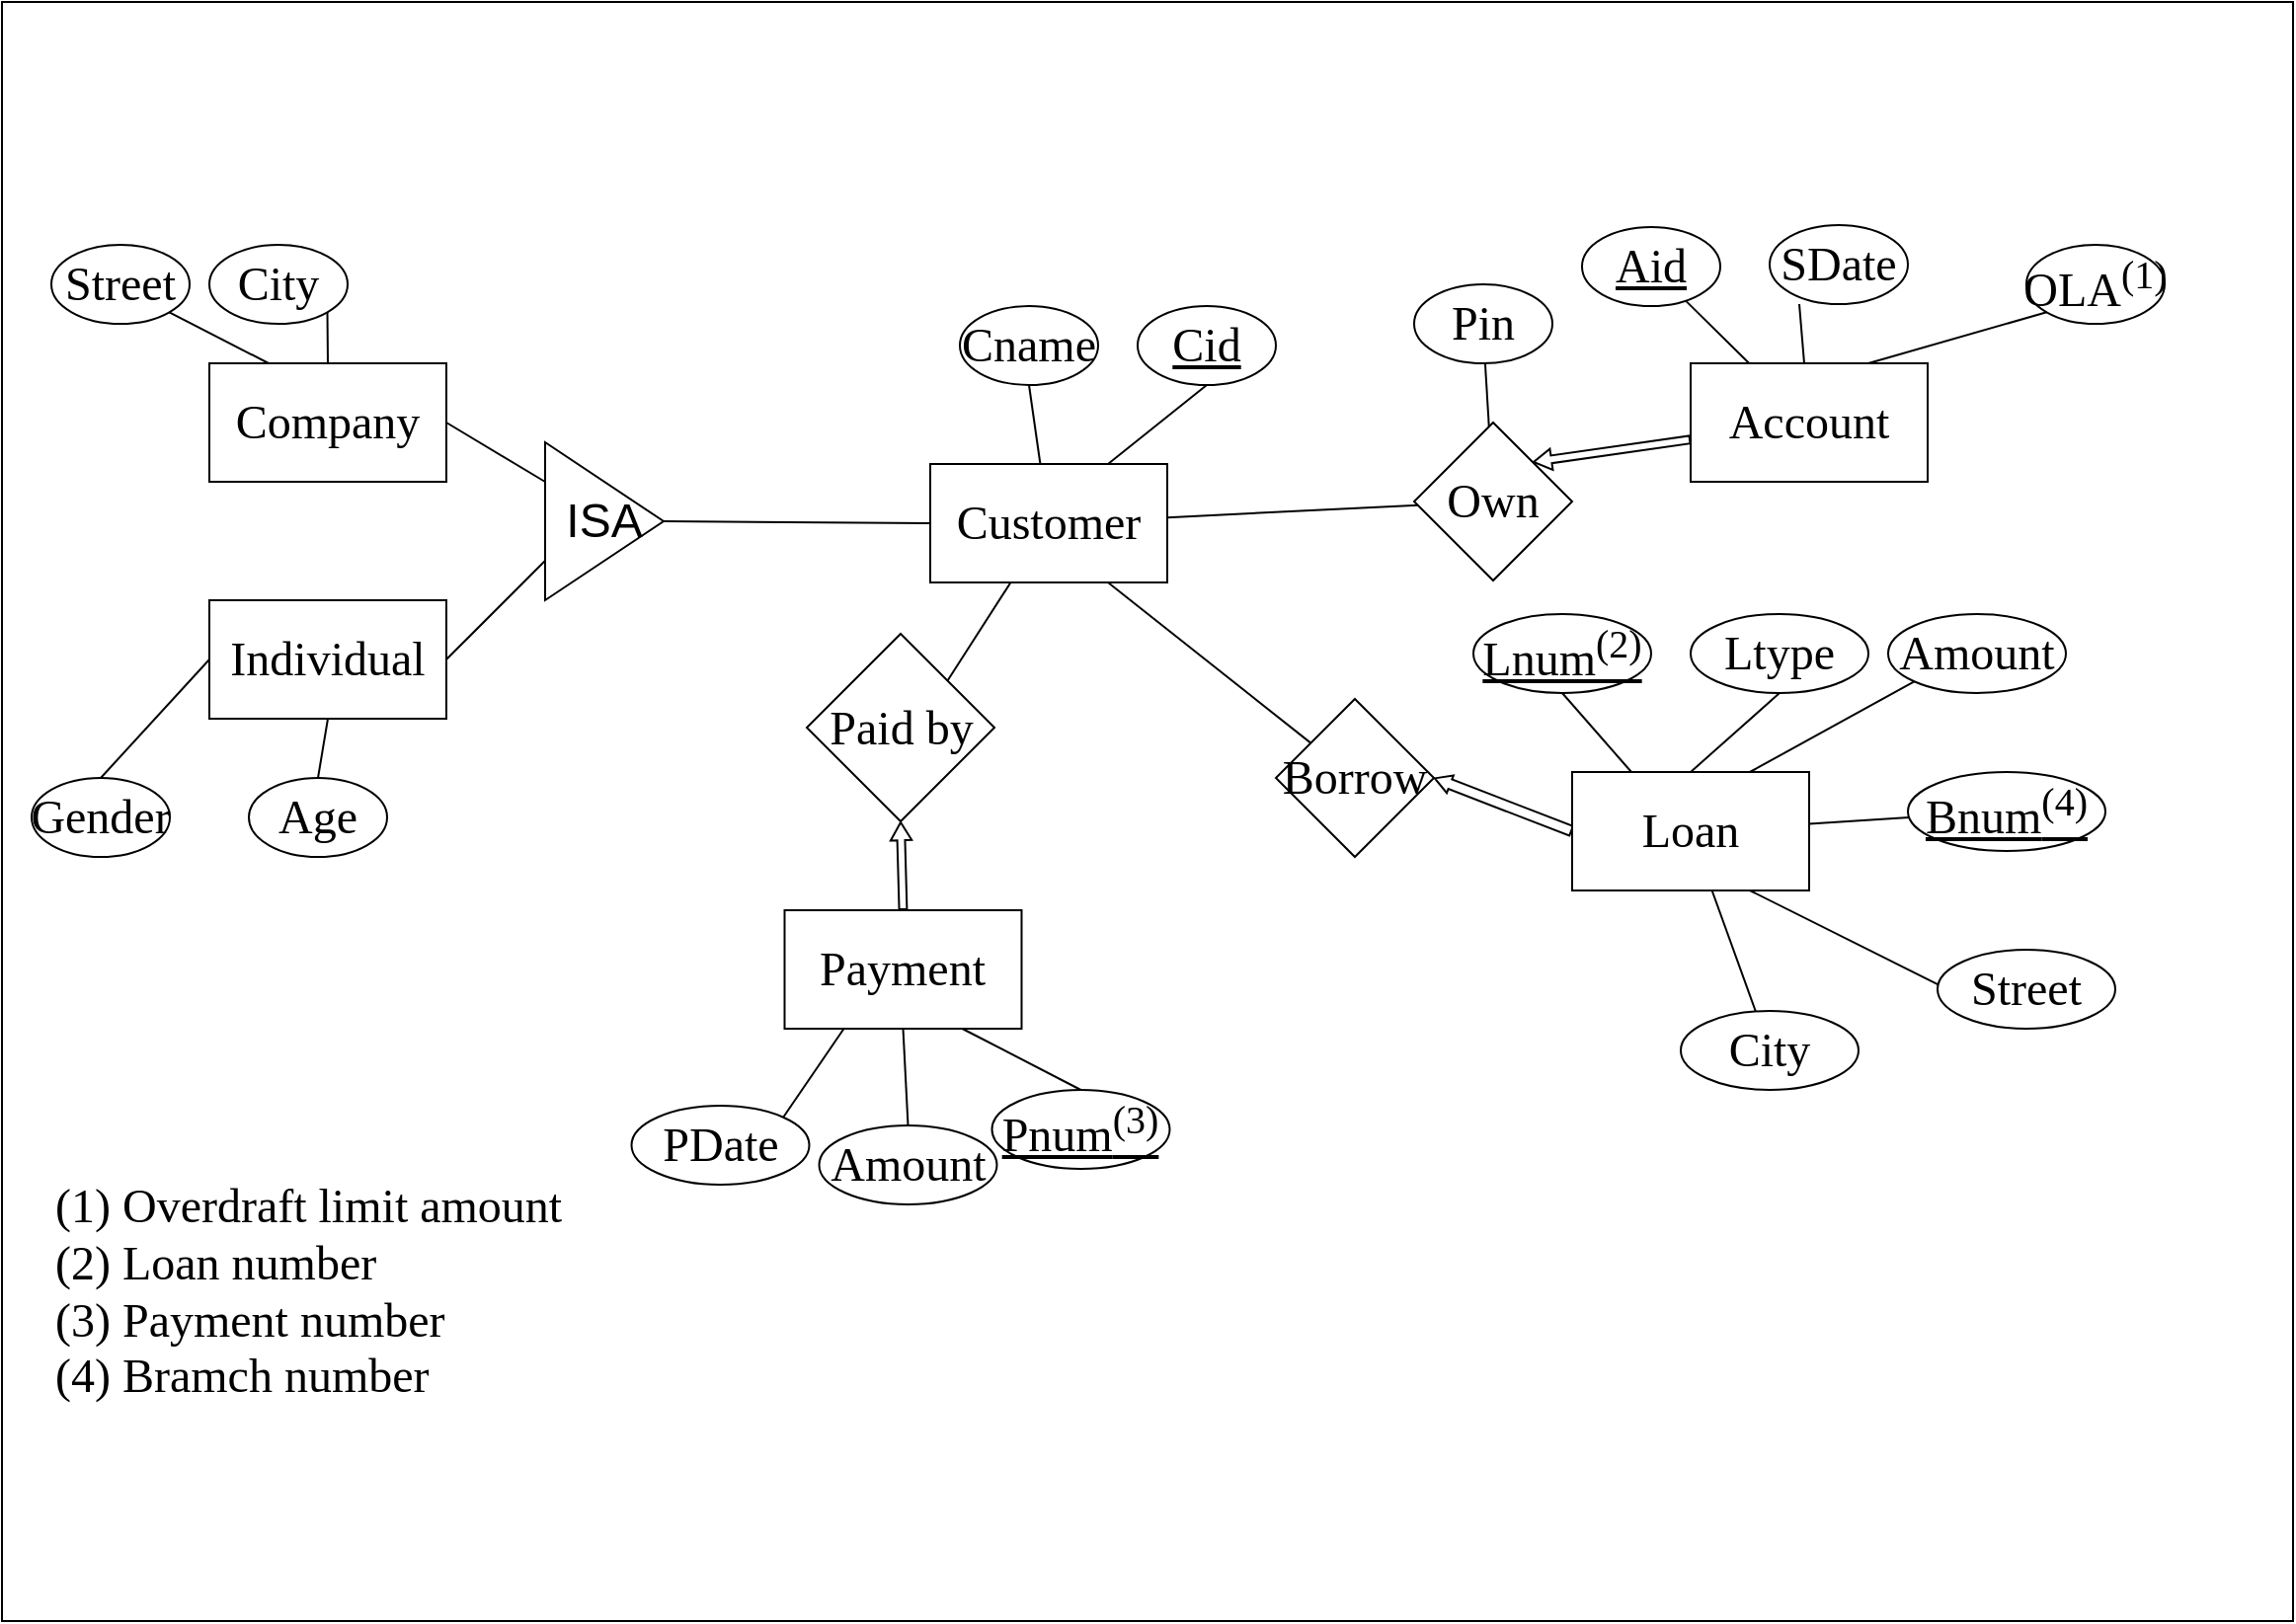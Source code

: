 <mxfile>
    <diagram id="5jWS66OkcI7lht1l4ZPY" name="第 1 页">
        <mxGraphModel dx="819" dy="719" grid="1" gridSize="10" guides="1" tooltips="1" connect="1" arrows="1" fold="1" page="1" pageScale="1" pageWidth="1169" pageHeight="827" math="0" shadow="0">
            <root>
                <mxCell id="0"/>
                <mxCell id="1" parent="0"/>
                <mxCell id="103" value="" style="rounded=0;whiteSpace=wrap;html=1;fontFamily=Times New Roman;fontSize=24;" parent="1" vertex="1">
                    <mxGeometry width="1160" height="820" as="geometry"/>
                </mxCell>
                <mxCell id="100" style="edgeStyle=none;rounded=0;sketch=0;html=1;exitX=0.75;exitY=1;exitDx=0;exitDy=0;strokeColor=default;fontFamily=Times New Roman;fontSize=24;endArrow=none;endFill=0;" parent="1" source="2" target="94" edge="1">
                    <mxGeometry relative="1" as="geometry">
                        <mxPoint x="675" y="409.02" as="sourcePoint"/>
                    </mxGeometry>
                </mxCell>
                <mxCell id="2" value="&lt;font face=&quot;Times New Roman&quot; style=&quot;font-size: 24px;&quot;&gt;Customer&lt;/font&gt;" style="rounded=0;whiteSpace=wrap;html=1;" parent="1" vertex="1">
                    <mxGeometry x="470" y="234" width="120" height="60" as="geometry"/>
                </mxCell>
                <mxCell id="12" value="&lt;font style=&quot;font-size: 24px;&quot;&gt;Individual&lt;/font&gt;" style="rounded=0;whiteSpace=wrap;html=1;fontFamily=Times New Roman;" parent="1" vertex="1">
                    <mxGeometry x="105" y="303" width="120" height="60" as="geometry"/>
                </mxCell>
                <mxCell id="13" value="&lt;span style=&quot;font-size: 24px;&quot;&gt;Company&lt;/span&gt;" style="rounded=0;whiteSpace=wrap;html=1;fontFamily=Times New Roman;" parent="1" vertex="1">
                    <mxGeometry x="105" y="183" width="120" height="60" as="geometry"/>
                </mxCell>
                <mxCell id="14" value="ISA" style="triangle;whiteSpace=wrap;html=1;fontSize=24;rotation=0;horizontal=1;verticalAlign=middle;" parent="1" vertex="1">
                    <mxGeometry x="275" y="223" width="60" height="80" as="geometry"/>
                </mxCell>
                <mxCell id="19" value="" style="endArrow=none;html=1;rounded=0;sketch=0;strokeColor=default;fontFamily=Times New Roman;fontSize=24;entryX=0;entryY=0.25;entryDx=0;entryDy=0;exitX=1;exitY=0.5;exitDx=0;exitDy=0;" parent="1" source="13" target="14" edge="1">
                    <mxGeometry width="50" height="50" relative="1" as="geometry">
                        <mxPoint x="510" y="373" as="sourcePoint"/>
                        <mxPoint x="560" y="323" as="targetPoint"/>
                    </mxGeometry>
                </mxCell>
                <mxCell id="20" value="" style="endArrow=none;html=1;rounded=0;sketch=0;strokeColor=default;fontFamily=Times New Roman;fontSize=24;entryX=0;entryY=0.5;entryDx=0;entryDy=0;exitX=1;exitY=0.5;exitDx=0;exitDy=0;" parent="1" source="14" target="2" edge="1">
                    <mxGeometry width="50" height="50" relative="1" as="geometry">
                        <mxPoint x="415" y="227" as="sourcePoint"/>
                        <mxPoint x="710" y="187" as="targetPoint"/>
                    </mxGeometry>
                </mxCell>
                <mxCell id="21" value="" style="endArrow=none;html=1;rounded=0;sketch=0;strokeColor=default;fontFamily=Times New Roman;fontSize=24;entryX=0;entryY=0.75;entryDx=0;entryDy=0;exitX=1;exitY=0.5;exitDx=0;exitDy=0;" parent="1" source="12" target="14" edge="1">
                    <mxGeometry width="50" height="50" relative="1" as="geometry">
                        <mxPoint x="145" y="263" as="sourcePoint"/>
                        <mxPoint x="740" y="273" as="targetPoint"/>
                    </mxGeometry>
                </mxCell>
                <mxCell id="22" value="&lt;u&gt;Cid&lt;/u&gt;" style="ellipse;whiteSpace=wrap;html=1;fontFamily=Times New Roman;fontSize=24;" parent="1" vertex="1">
                    <mxGeometry x="575" y="154" width="70" height="40" as="geometry"/>
                </mxCell>
                <mxCell id="23" value="Cname" style="ellipse;whiteSpace=wrap;html=1;fontFamily=Times New Roman;fontSize=24;" parent="1" vertex="1">
                    <mxGeometry x="485" y="154" width="70" height="40" as="geometry"/>
                </mxCell>
                <mxCell id="25" value="" style="endArrow=none;html=1;rounded=0;sketch=0;strokeColor=default;fontFamily=Times New Roman;fontSize=24;exitX=0.5;exitY=1;exitDx=0;exitDy=0;" parent="1" source="23" target="2" edge="1">
                    <mxGeometry width="50" height="50" relative="1" as="geometry">
                        <mxPoint x="595" y="167" as="sourcePoint"/>
                        <mxPoint x="645" y="117" as="targetPoint"/>
                    </mxGeometry>
                </mxCell>
                <mxCell id="26" value="" style="endArrow=none;html=1;rounded=0;sketch=0;strokeColor=default;fontFamily=Times New Roman;fontSize=24;entryX=0.75;entryY=0;entryDx=0;entryDy=0;exitX=0.5;exitY=1;exitDx=0;exitDy=0;" parent="1" source="22" target="2" edge="1">
                    <mxGeometry width="50" height="50" relative="1" as="geometry">
                        <mxPoint x="605.0" y="177" as="sourcePoint"/>
                        <mxPoint x="665.0" y="162" as="targetPoint"/>
                    </mxGeometry>
                </mxCell>
                <mxCell id="29" value="" style="endArrow=none;html=1;rounded=0;sketch=0;strokeColor=default;fontFamily=Times New Roman;fontSize=24;exitX=0.5;exitY=0;exitDx=0;exitDy=0;" parent="1" source="34" edge="1">
                    <mxGeometry width="50" height="50" relative="1" as="geometry">
                        <mxPoint x="55" y="383" as="sourcePoint"/>
                        <mxPoint x="105" y="333" as="targetPoint"/>
                    </mxGeometry>
                </mxCell>
                <mxCell id="34" value="Gender" style="ellipse;whiteSpace=wrap;html=1;fontFamily=Times New Roman;fontSize=24;" parent="1" vertex="1">
                    <mxGeometry x="15" y="393" width="70" height="40" as="geometry"/>
                </mxCell>
                <mxCell id="36" value="Age" style="ellipse;whiteSpace=wrap;html=1;fontFamily=Times New Roman;fontSize=24;" parent="1" vertex="1">
                    <mxGeometry x="125" y="393" width="70" height="40" as="geometry"/>
                </mxCell>
                <mxCell id="37" value="" style="endArrow=none;html=1;rounded=0;sketch=0;strokeColor=default;fontFamily=Times New Roman;fontSize=24;exitX=0.5;exitY=0;exitDx=0;exitDy=0;entryX=0.5;entryY=1;entryDx=0;entryDy=0;" parent="1" source="36" target="12" edge="1">
                    <mxGeometry width="50" height="50" relative="1" as="geometry">
                        <mxPoint x="60.0" y="403" as="sourcePoint"/>
                        <mxPoint x="115.0" y="343" as="targetPoint"/>
                    </mxGeometry>
                </mxCell>
                <mxCell id="73" value="" style="edgeStyle=none;rounded=0;sketch=0;html=1;strokeColor=default;fontFamily=Times New Roman;fontSize=24;shape=flexArrow;endArrow=block;endWidth=5.74;endSize=2.689;width=3.929;entryX=1;entryY=0;entryDx=0;entryDy=0;" parent="1" source="38" target="71" edge="1">
                    <mxGeometry relative="1" as="geometry"/>
                </mxCell>
                <mxCell id="38" value="&lt;font face=&quot;Times New Roman&quot; style=&quot;font-size: 24px;&quot;&gt;Account&lt;/font&gt;" style="rounded=0;whiteSpace=wrap;html=1;" parent="1" vertex="1">
                    <mxGeometry x="855" y="183" width="120" height="60" as="geometry"/>
                </mxCell>
                <mxCell id="40" value="SDate" style="ellipse;whiteSpace=wrap;html=1;fontFamily=Times New Roman;fontSize=24;" parent="1" vertex="1">
                    <mxGeometry x="895" y="113" width="70" height="40" as="geometry"/>
                </mxCell>
                <mxCell id="41" value="OLA&lt;sup&gt;(1)&lt;/sup&gt;" style="ellipse;whiteSpace=wrap;html=1;fontFamily=Times New Roman;fontSize=24;" parent="1" vertex="1">
                    <mxGeometry x="1025" y="123" width="70" height="40" as="geometry"/>
                </mxCell>
                <mxCell id="42" value="(1) Overdraft limit amount&amp;nbsp; &amp;nbsp; &amp;nbsp; &amp;nbsp;&amp;nbsp;&lt;span style=&quot;&quot;&gt;&lt;br&gt;&lt;/span&gt;(2) Loan number&lt;br&gt;(3) Payment number&lt;br&gt;(4) Bramch number" style="text;html=1;strokeColor=none;fillColor=none;align=left;verticalAlign=top;whiteSpace=wrap;rounded=0;fontFamily=Times New Roman;fontSize=24;" parent="1" vertex="1">
                    <mxGeometry x="25" y="589" width="314" height="120" as="geometry"/>
                </mxCell>
                <mxCell id="43" value="" style="endArrow=none;html=1;rounded=0;sketch=0;strokeColor=default;fontFamily=Times New Roman;fontSize=24;entryX=0.5;entryY=1;entryDx=0;entryDy=0;" parent="1" source="38" edge="1">
                    <mxGeometry width="50" height="50" relative="1" as="geometry">
                        <mxPoint x="785" y="243" as="sourcePoint"/>
                        <mxPoint x="910" y="153" as="targetPoint"/>
                    </mxGeometry>
                </mxCell>
                <mxCell id="44" value="" style="endArrow=none;html=1;rounded=0;sketch=0;strokeColor=default;fontFamily=Times New Roman;fontSize=24;entryX=0;entryY=1;entryDx=0;entryDy=0;exitX=0.75;exitY=0;exitDx=0;exitDy=0;" parent="1" source="38" target="41" edge="1">
                    <mxGeometry width="50" height="50" relative="1" as="geometry">
                        <mxPoint x="805" y="463" as="sourcePoint"/>
                        <mxPoint x="1010" y="153" as="targetPoint"/>
                    </mxGeometry>
                </mxCell>
                <mxCell id="101" style="edgeStyle=none;rounded=0;sketch=0;html=1;exitX=0;exitY=0.5;exitDx=0;exitDy=0;entryX=1;entryY=0.5;entryDx=0;entryDy=0;strokeColor=default;fontFamily=Times New Roman;fontSize=24;endArrow=classic;endFill=1;shape=flexArrow;width=5.143;endSize=2.44;endWidth=3.347;" parent="1" source="45" target="94" edge="1">
                    <mxGeometry relative="1" as="geometry"/>
                </mxCell>
                <mxCell id="45" value="&lt;font face=&quot;Times New Roman&quot; style=&quot;font-size: 24px;&quot;&gt;Loan&lt;/font&gt;" style="rounded=0;whiteSpace=wrap;html=1;" parent="1" vertex="1">
                    <mxGeometry x="795" y="390" width="120" height="60" as="geometry"/>
                </mxCell>
                <mxCell id="46" value="&lt;u&gt;Lnum&lt;sup&gt;(2)&lt;/sup&gt;&lt;/u&gt;" style="ellipse;whiteSpace=wrap;html=1;fontFamily=Times New Roman;fontSize=24;" parent="1" vertex="1">
                    <mxGeometry x="745" y="310" width="90" height="40" as="geometry"/>
                </mxCell>
                <mxCell id="47" value="Ltype" style="ellipse;whiteSpace=wrap;html=1;fontFamily=Times New Roman;fontSize=24;" parent="1" vertex="1">
                    <mxGeometry x="855" y="310" width="90" height="40" as="geometry"/>
                </mxCell>
                <mxCell id="48" value="" style="endArrow=none;html=1;rounded=0;sketch=0;strokeColor=default;fontFamily=Times New Roman;fontSize=24;entryX=0.5;entryY=1;entryDx=0;entryDy=0;exitX=0.5;exitY=0;exitDx=0;exitDy=0;" parent="1" source="45" target="47" edge="1">
                    <mxGeometry width="50" height="50" relative="1" as="geometry">
                        <mxPoint x="755" y="410" as="sourcePoint"/>
                        <mxPoint x="805" y="360" as="targetPoint"/>
                    </mxGeometry>
                </mxCell>
                <mxCell id="49" value="" style="endArrow=none;html=1;rounded=0;sketch=0;strokeColor=default;fontFamily=Times New Roman;fontSize=24;entryX=0.5;entryY=1;entryDx=0;entryDy=0;exitX=0.25;exitY=0;exitDx=0;exitDy=0;" parent="1" source="45" target="46" edge="1">
                    <mxGeometry width="50" height="50" relative="1" as="geometry">
                        <mxPoint x="775" y="630" as="sourcePoint"/>
                        <mxPoint x="825" y="580" as="targetPoint"/>
                    </mxGeometry>
                </mxCell>
                <mxCell id="50" value="Amount" style="ellipse;whiteSpace=wrap;html=1;fontFamily=Times New Roman;fontSize=24;" parent="1" vertex="1">
                    <mxGeometry x="955" y="310" width="90" height="40" as="geometry"/>
                </mxCell>
                <mxCell id="51" value="" style="endArrow=none;html=1;rounded=0;sketch=0;strokeColor=default;fontFamily=Times New Roman;fontSize=24;entryX=0;entryY=1;entryDx=0;entryDy=0;exitX=0.75;exitY=0;exitDx=0;exitDy=0;" parent="1" source="45" target="50" edge="1">
                    <mxGeometry width="50" height="50" relative="1" as="geometry">
                        <mxPoint x="945" y="380" as="sourcePoint"/>
                        <mxPoint x="910.0" y="360" as="targetPoint"/>
                    </mxGeometry>
                </mxCell>
                <mxCell id="53" value="&lt;font face=&quot;Times New Roman&quot; style=&quot;font-size: 24px;&quot;&gt;Payment&lt;/font&gt;" style="rounded=0;whiteSpace=wrap;html=1;" parent="1" vertex="1">
                    <mxGeometry x="396.25" y="460" width="120" height="60" as="geometry"/>
                </mxCell>
                <mxCell id="55" value="PDate" style="ellipse;whiteSpace=wrap;html=1;fontFamily=Times New Roman;fontSize=24;" parent="1" vertex="1">
                    <mxGeometry x="318.75" y="559" width="90" height="40" as="geometry"/>
                </mxCell>
                <mxCell id="56" value="" style="endArrow=none;html=1;rounded=0;sketch=0;strokeColor=default;fontFamily=Times New Roman;fontSize=24;exitX=0.25;exitY=1;exitDx=0;exitDy=0;entryX=1;entryY=0;entryDx=0;entryDy=0;" parent="1" source="53" target="55" edge="1">
                    <mxGeometry width="50" height="50" relative="1" as="geometry">
                        <mxPoint x="376.25" y="500" as="sourcePoint"/>
                        <mxPoint x="378.07" y="565.858" as="targetPoint"/>
                    </mxGeometry>
                </mxCell>
                <mxCell id="58" value="Amount" style="ellipse;whiteSpace=wrap;html=1;fontFamily=Times New Roman;fontSize=24;" parent="1" vertex="1">
                    <mxGeometry x="413.75" y="569" width="90" height="40" as="geometry"/>
                </mxCell>
                <mxCell id="59" value="" style="endArrow=none;html=1;rounded=0;sketch=0;strokeColor=default;fontFamily=Times New Roman;fontSize=24;exitX=0.5;exitY=1;exitDx=0;exitDy=0;entryX=0.5;entryY=0;entryDx=0;entryDy=0;" parent="1" source="53" target="58" edge="1">
                    <mxGeometry width="50" height="50" relative="1" as="geometry">
                        <mxPoint x="566.25" y="470" as="sourcePoint"/>
                        <mxPoint x="473.25" y="570" as="targetPoint"/>
                    </mxGeometry>
                </mxCell>
                <mxCell id="60" value="&lt;u&gt;Pnum&lt;sup&gt;(3)&lt;/sup&gt;&lt;/u&gt;" style="ellipse;whiteSpace=wrap;html=1;fontFamily=Times New Roman;fontSize=24;" parent="1" vertex="1">
                    <mxGeometry x="501.25" y="551" width="90" height="40" as="geometry"/>
                </mxCell>
                <mxCell id="61" value="" style="endArrow=none;html=1;rounded=0;sketch=0;strokeColor=default;fontFamily=Times New Roman;fontSize=24;exitX=0.75;exitY=1;exitDx=0;exitDy=0;entryX=0.5;entryY=0;entryDx=0;entryDy=0;" parent="1" source="53" target="60" edge="1">
                    <mxGeometry width="50" height="50" relative="1" as="geometry">
                        <mxPoint x="566.25" y="570" as="sourcePoint"/>
                        <mxPoint x="531.25" y="570" as="targetPoint"/>
                    </mxGeometry>
                </mxCell>
                <mxCell id="114" value="" style="edgeStyle=none;html=1;endArrow=none;endFill=0;" edge="1" parent="1" source="63" target="45">
                    <mxGeometry relative="1" as="geometry"/>
                </mxCell>
                <mxCell id="63" value="&lt;u&gt;Bnum&lt;sup&gt;(4)&lt;/sup&gt;&lt;/u&gt;" style="ellipse;whiteSpace=wrap;html=1;fontFamily=Times New Roman;fontSize=24;" parent="1" vertex="1">
                    <mxGeometry x="965" y="390" width="100" height="40" as="geometry"/>
                </mxCell>
                <mxCell id="113" value="" style="edgeStyle=none;html=1;endArrow=none;endFill=0;" edge="1" parent="1" source="64" target="45">
                    <mxGeometry relative="1" as="geometry"/>
                </mxCell>
                <mxCell id="64" value="City" style="ellipse;whiteSpace=wrap;html=1;fontFamily=Times New Roman;fontSize=24;" parent="1" vertex="1">
                    <mxGeometry x="850" y="511" width="90" height="40" as="geometry"/>
                </mxCell>
                <mxCell id="112" style="edgeStyle=none;html=1;exitX=0.5;exitY=1;exitDx=0;exitDy=0;entryX=0.75;entryY=1;entryDx=0;entryDy=0;endArrow=none;endFill=0;" edge="1" parent="1" source="67" target="45">
                    <mxGeometry relative="1" as="geometry"/>
                </mxCell>
                <mxCell id="67" value="Street" style="ellipse;whiteSpace=wrap;html=1;fontFamily=Times New Roman;fontSize=24;" parent="1" vertex="1">
                    <mxGeometry x="980" y="480" width="90" height="40" as="geometry"/>
                </mxCell>
                <mxCell id="74" value="" style="edgeStyle=none;rounded=0;sketch=0;html=1;strokeColor=default;fontFamily=Times New Roman;fontSize=24;endArrow=none;endFill=0;" parent="1" source="71" target="2" edge="1">
                    <mxGeometry relative="1" as="geometry"/>
                </mxCell>
                <mxCell id="71" value="Own" style="rhombus;whiteSpace=wrap;html=1;fontFamily=Times New Roman;fontSize=24;" parent="1" vertex="1">
                    <mxGeometry x="715" y="213" width="80" height="80" as="geometry"/>
                </mxCell>
                <mxCell id="80" style="edgeStyle=none;rounded=0;sketch=0;html=1;exitX=1;exitY=1;exitDx=0;exitDy=0;entryX=0.25;entryY=0;entryDx=0;entryDy=0;strokeColor=default;fontFamily=Times New Roman;fontSize=24;endArrow=none;endFill=0;" parent="1" source="75" target="13" edge="1">
                    <mxGeometry relative="1" as="geometry"/>
                </mxCell>
                <mxCell id="75" value="Street" style="ellipse;whiteSpace=wrap;html=1;fontFamily=Times New Roman;fontSize=24;" parent="1" vertex="1">
                    <mxGeometry x="25" y="123" width="70" height="40" as="geometry"/>
                </mxCell>
                <mxCell id="79" style="edgeStyle=none;rounded=0;sketch=0;html=1;exitX=1;exitY=1;exitDx=0;exitDy=0;entryX=0.5;entryY=0;entryDx=0;entryDy=0;strokeColor=default;fontFamily=Times New Roman;fontSize=24;endArrow=none;endFill=0;" parent="1" source="76" target="13" edge="1">
                    <mxGeometry relative="1" as="geometry"/>
                </mxCell>
                <mxCell id="76" value="City" style="ellipse;whiteSpace=wrap;html=1;fontFamily=Times New Roman;fontSize=24;" parent="1" vertex="1">
                    <mxGeometry x="105" y="123" width="70" height="40" as="geometry"/>
                </mxCell>
                <mxCell id="84" value="" style="edgeStyle=none;rounded=0;sketch=0;html=1;strokeColor=default;fontFamily=Times New Roman;fontSize=24;endArrow=none;endFill=0;exitX=1;exitY=0;exitDx=0;exitDy=0;" parent="1" source="82" target="2" edge="1">
                    <mxGeometry relative="1" as="geometry"/>
                </mxCell>
                <mxCell id="82" value="Paid by" style="rhombus;whiteSpace=wrap;html=1;fontFamily=Times New Roman;fontSize=24;" parent="1" vertex="1">
                    <mxGeometry x="407.5" y="320" width="95" height="95" as="geometry"/>
                </mxCell>
                <mxCell id="83" value="" style="edgeStyle=none;rounded=0;sketch=0;html=1;strokeColor=default;fontFamily=Times New Roman;fontSize=24;shape=flexArrow;endArrow=block;endWidth=5.74;endSize=2.689;width=3.929;entryX=0.5;entryY=1;entryDx=0;entryDy=0;exitX=0.5;exitY=0;exitDx=0;exitDy=0;" parent="1" source="53" target="82" edge="1">
                    <mxGeometry relative="1" as="geometry">
                        <mxPoint x="690" y="462.0" as="sourcePoint"/>
                        <mxPoint x="550" y="476.0" as="targetPoint"/>
                    </mxGeometry>
                </mxCell>
                <mxCell id="94" value="Borrow" style="rhombus;whiteSpace=wrap;html=1;fontFamily=Times New Roman;fontSize=24;" parent="1" vertex="1">
                    <mxGeometry x="645" y="353" width="80" height="80" as="geometry"/>
                </mxCell>
                <mxCell id="109" value="" style="edgeStyle=none;html=1;endArrow=none;endFill=0;" parent="1" source="108" target="38" edge="1">
                    <mxGeometry relative="1" as="geometry"/>
                </mxCell>
                <mxCell id="108" value="&lt;u&gt;Aid&lt;/u&gt;" style="ellipse;whiteSpace=wrap;html=1;fontFamily=Times New Roman;fontSize=24;" parent="1" vertex="1">
                    <mxGeometry x="800" y="114" width="70" height="40" as="geometry"/>
                </mxCell>
                <mxCell id="111" value="" style="edgeStyle=none;html=1;endArrow=none;endFill=0;" parent="1" source="110" target="71" edge="1">
                    <mxGeometry relative="1" as="geometry"/>
                </mxCell>
                <mxCell id="110" value="Pin" style="ellipse;whiteSpace=wrap;html=1;fontFamily=Times New Roman;fontSize=24;" parent="1" vertex="1">
                    <mxGeometry x="715" y="143" width="70" height="40" as="geometry"/>
                </mxCell>
            </root>
        </mxGraphModel>
    </diagram>
</mxfile>